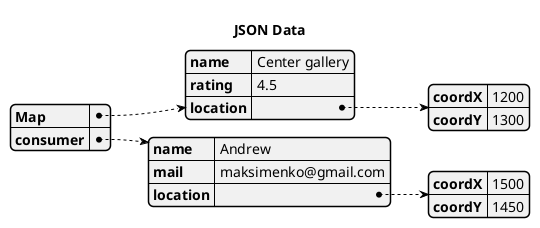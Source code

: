 @startjson

title JSON Data
{
  "Map": {
    "name": "Center gallery",
    "rating": 4.5,
    "location": {
      "coordX": 1200,
      "coordY": 1300
    }
  },
  "consumer": {
    "name": "Andrew",
    "mail": "maksimenko@gmail.com",
    "location": {
      "coordX": 1500,
      "coordY": 1450
    }
  }
}
@endjson
